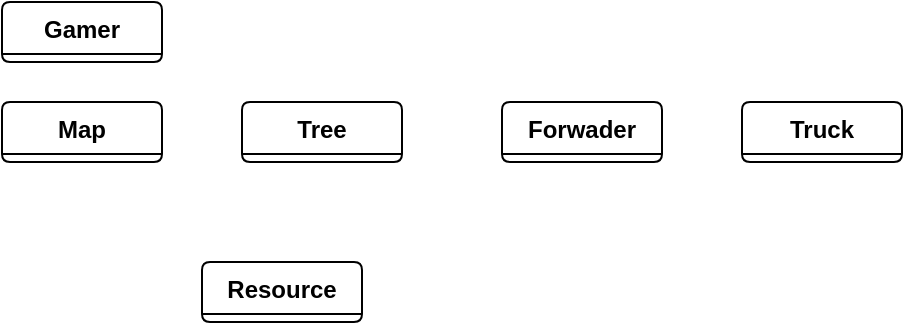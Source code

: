 <mxfile version="20.8.23" type="github">
  <diagram id="C5RBs43oDa-KdzZeNtuy" name="Page-1">
    <mxGraphModel dx="1434" dy="923" grid="1" gridSize="10" guides="1" tooltips="1" connect="1" arrows="1" fold="1" page="1" pageScale="1" pageWidth="827" pageHeight="1169" math="0" shadow="0">
      <root>
        <mxCell id="WIyWlLk6GJQsqaUBKTNV-0" />
        <mxCell id="WIyWlLk6GJQsqaUBKTNV-1" parent="WIyWlLk6GJQsqaUBKTNV-0" />
        <mxCell id="sukX9CmFnBkFQMhiGHvJ-6" value="Gamer" style="swimlane;fontStyle=1;align=center;verticalAlign=top;childLayout=stackLayout;horizontal=1;startSize=26;horizontalStack=0;resizeParent=1;resizeParentMax=0;resizeLast=0;collapsible=1;marginBottom=0;rounded=1;" parent="WIyWlLk6GJQsqaUBKTNV-1" vertex="1" collapsed="1">
          <mxGeometry x="100" y="140" width="80" height="30" as="geometry">
            <mxRectangle x="90" y="130" width="160" height="52" as="alternateBounds" />
          </mxGeometry>
        </mxCell>
        <mxCell id="sukX9CmFnBkFQMhiGHvJ-7" value="field: type" style="text;strokeColor=none;fillColor=none;align=left;verticalAlign=top;spacingLeft=4;spacingRight=4;overflow=hidden;rotatable=0;points=[[0,0.5],[1,0.5]];portConstraint=eastwest;rounded=1;" parent="sukX9CmFnBkFQMhiGHvJ-6" vertex="1">
          <mxGeometry y="26" width="160" height="26" as="geometry" />
        </mxCell>
        <mxCell id="sukX9CmFnBkFQMhiGHvJ-10" value="Tree" style="swimlane;fontStyle=1;align=center;verticalAlign=top;childLayout=stackLayout;horizontal=1;startSize=26;horizontalStack=0;resizeParent=1;resizeParentMax=0;resizeLast=0;collapsible=1;marginBottom=0;rounded=1;" parent="WIyWlLk6GJQsqaUBKTNV-1" vertex="1" collapsed="1">
          <mxGeometry x="220" y="190" width="80" height="30" as="geometry">
            <mxRectangle x="220" y="130" width="160" height="52" as="alternateBounds" />
          </mxGeometry>
        </mxCell>
        <mxCell id="sukX9CmFnBkFQMhiGHvJ-11" value="field: type" style="text;strokeColor=none;fillColor=none;align=left;verticalAlign=top;spacingLeft=4;spacingRight=4;overflow=hidden;rotatable=0;points=[[0,0.5],[1,0.5]];portConstraint=eastwest;rounded=1;" parent="sukX9CmFnBkFQMhiGHvJ-10" vertex="1">
          <mxGeometry y="26" width="160" height="26" as="geometry" />
        </mxCell>
        <mxCell id="sukX9CmFnBkFQMhiGHvJ-12" value="Forwader" style="swimlane;fontStyle=1;align=center;verticalAlign=top;childLayout=stackLayout;horizontal=1;startSize=26;horizontalStack=0;resizeParent=1;resizeParentMax=0;resizeLast=0;collapsible=1;marginBottom=0;rounded=1;" parent="WIyWlLk6GJQsqaUBKTNV-1" vertex="1" collapsed="1">
          <mxGeometry x="350" y="190" width="80" height="30" as="geometry">
            <mxRectangle x="90" y="130" width="160" height="52" as="alternateBounds" />
          </mxGeometry>
        </mxCell>
        <mxCell id="sukX9CmFnBkFQMhiGHvJ-13" value="field: type" style="text;strokeColor=none;fillColor=none;align=left;verticalAlign=top;spacingLeft=4;spacingRight=4;overflow=hidden;rotatable=0;points=[[0,0.5],[1,0.5]];portConstraint=eastwest;rounded=1;" parent="sukX9CmFnBkFQMhiGHvJ-12" vertex="1">
          <mxGeometry y="26" width="160" height="26" as="geometry" />
        </mxCell>
        <mxCell id="sukX9CmFnBkFQMhiGHvJ-14" value="Resource" style="swimlane;fontStyle=1;align=center;verticalAlign=top;childLayout=stackLayout;horizontal=1;startSize=26;horizontalStack=0;resizeParent=1;resizeParentMax=0;resizeLast=0;collapsible=1;marginBottom=0;rounded=1;" parent="WIyWlLk6GJQsqaUBKTNV-1" vertex="1" collapsed="1">
          <mxGeometry x="200" y="270" width="80" height="30" as="geometry">
            <mxRectangle x="90" y="130" width="160" height="52" as="alternateBounds" />
          </mxGeometry>
        </mxCell>
        <mxCell id="sukX9CmFnBkFQMhiGHvJ-15" value="field: type" style="text;strokeColor=none;fillColor=none;align=left;verticalAlign=top;spacingLeft=4;spacingRight=4;overflow=hidden;rotatable=0;points=[[0,0.5],[1,0.5]];portConstraint=eastwest;rounded=1;" parent="sukX9CmFnBkFQMhiGHvJ-14" vertex="1">
          <mxGeometry y="26" width="160" height="26" as="geometry" />
        </mxCell>
        <mxCell id="sukX9CmFnBkFQMhiGHvJ-18" value="Truck" style="swimlane;fontStyle=1;align=center;verticalAlign=top;childLayout=stackLayout;horizontal=1;startSize=26;horizontalStack=0;resizeParent=1;resizeParentMax=0;resizeLast=0;collapsible=1;marginBottom=0;rounded=1;" parent="WIyWlLk6GJQsqaUBKTNV-1" vertex="1" collapsed="1">
          <mxGeometry x="470" y="190" width="80" height="30" as="geometry">
            <mxRectangle x="90" y="130" width="160" height="52" as="alternateBounds" />
          </mxGeometry>
        </mxCell>
        <mxCell id="sukX9CmFnBkFQMhiGHvJ-19" value="field: type" style="text;strokeColor=none;fillColor=none;align=left;verticalAlign=top;spacingLeft=4;spacingRight=4;overflow=hidden;rotatable=0;points=[[0,0.5],[1,0.5]];portConstraint=eastwest;rounded=1;" parent="sukX9CmFnBkFQMhiGHvJ-18" vertex="1">
          <mxGeometry y="26" width="160" height="26" as="geometry" />
        </mxCell>
        <mxCell id="maduOpbKtI58NeEE8edd-0" value="Map" style="swimlane;fontStyle=1;align=center;verticalAlign=top;childLayout=stackLayout;horizontal=1;startSize=26;horizontalStack=0;resizeParent=1;resizeParentMax=0;resizeLast=0;collapsible=1;marginBottom=0;rounded=1;" vertex="1" collapsed="1" parent="WIyWlLk6GJQsqaUBKTNV-1">
          <mxGeometry x="100" y="190" width="80" height="30" as="geometry">
            <mxRectangle x="90" y="130" width="160" height="52" as="alternateBounds" />
          </mxGeometry>
        </mxCell>
        <mxCell id="maduOpbKtI58NeEE8edd-1" value="field: type" style="text;strokeColor=none;fillColor=none;align=left;verticalAlign=top;spacingLeft=4;spacingRight=4;overflow=hidden;rotatable=0;points=[[0,0.5],[1,0.5]];portConstraint=eastwest;rounded=1;" vertex="1" parent="maduOpbKtI58NeEE8edd-0">
          <mxGeometry y="26" width="160" height="26" as="geometry" />
        </mxCell>
      </root>
    </mxGraphModel>
  </diagram>
</mxfile>
